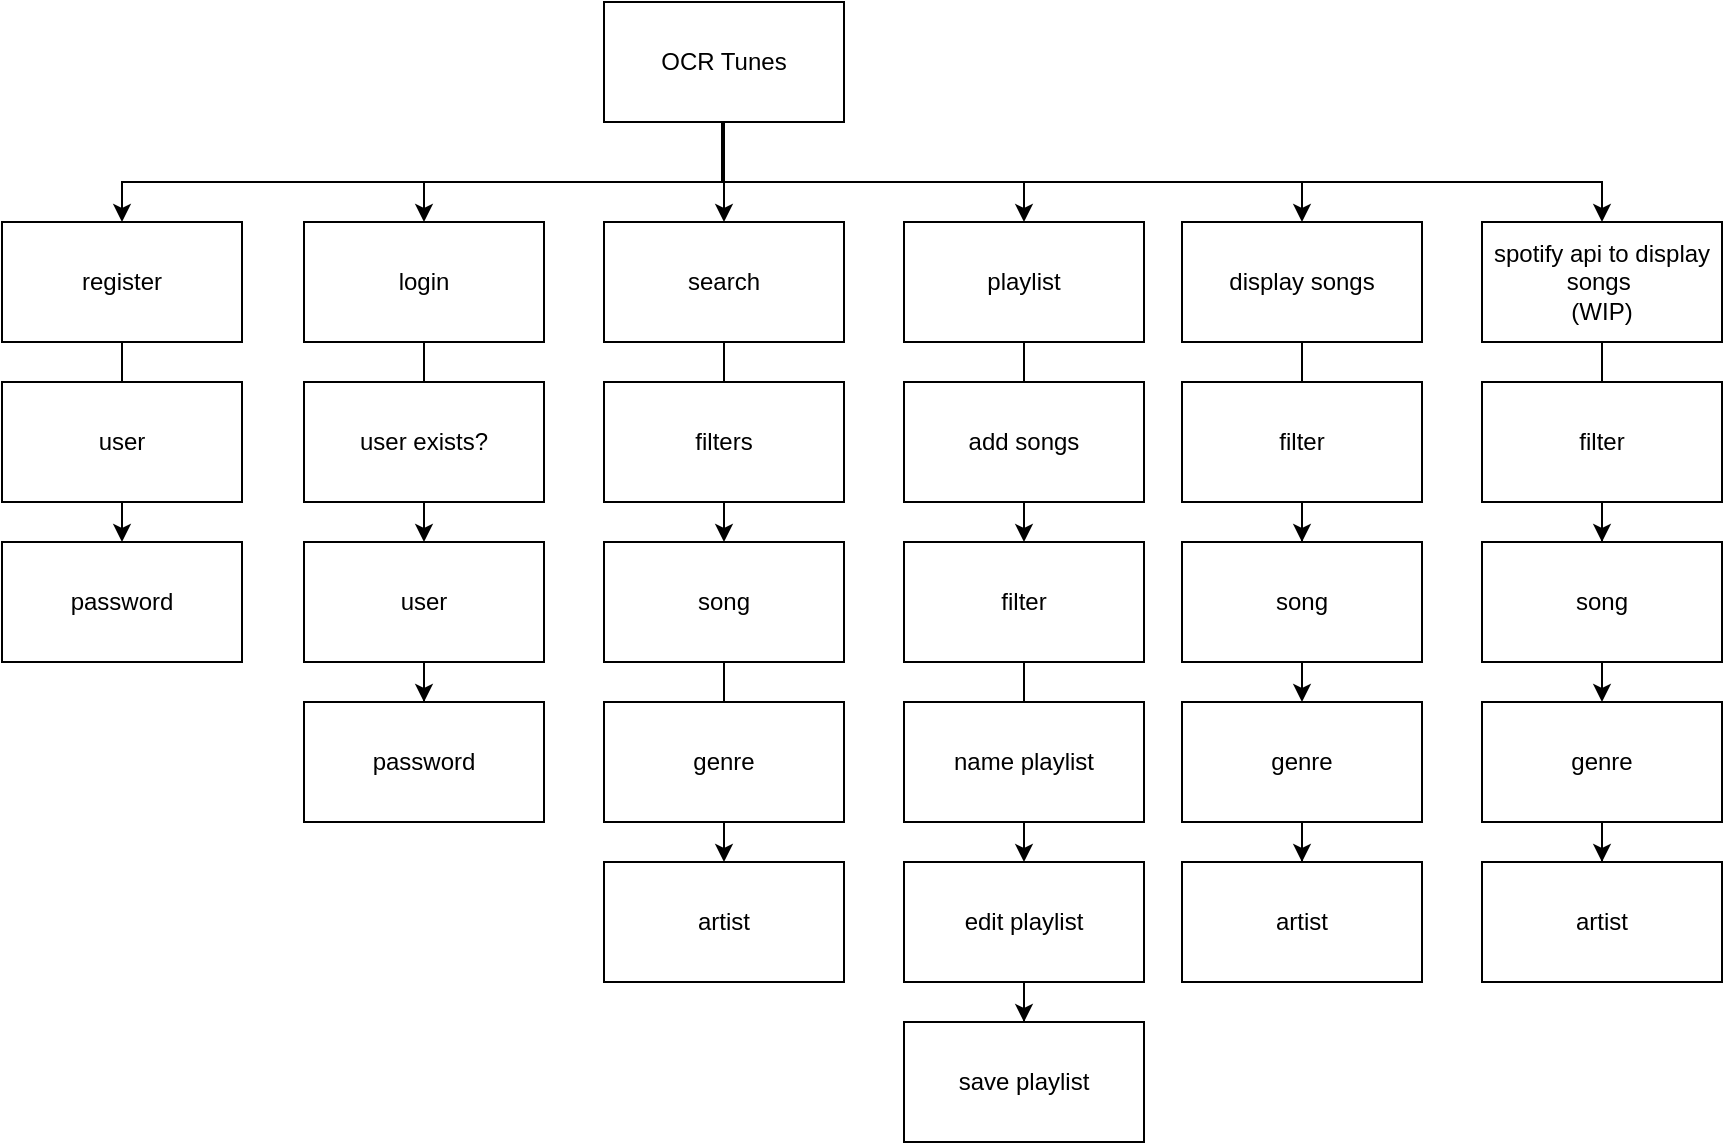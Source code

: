 <mxfile version="21.1.8" type="device">
  <diagram name="Page-1" id="gVdlbr5j7Xzu8rE6O_vq">
    <mxGraphModel dx="926" dy="509" grid="1" gridSize="10" guides="1" tooltips="1" connect="1" arrows="1" fold="1" page="1" pageScale="1" pageWidth="827" pageHeight="1169" math="0" shadow="0">
      <root>
        <mxCell id="0" />
        <mxCell id="1" parent="0" />
        <mxCell id="O1NP7MRXnoPiJAzECiC_-8" style="edgeStyle=orthogonalEdgeStyle;rounded=0;orthogonalLoop=1;jettySize=auto;html=1;entryX=0.5;entryY=0;entryDx=0;entryDy=0;" edge="1" parent="1" source="O1NP7MRXnoPiJAzECiC_-1" target="O1NP7MRXnoPiJAzECiC_-3">
          <mxGeometry relative="1" as="geometry">
            <Array as="points">
              <mxPoint x="315" y="110" />
              <mxPoint x="391" y="110" />
              <mxPoint x="391" y="130" />
            </Array>
          </mxGeometry>
        </mxCell>
        <mxCell id="O1NP7MRXnoPiJAzECiC_-20" value="" style="edgeStyle=orthogonalEdgeStyle;rounded=0;orthogonalLoop=1;jettySize=auto;html=1;" edge="1" parent="1" source="O1NP7MRXnoPiJAzECiC_-1" target="O1NP7MRXnoPiJAzECiC_-4">
          <mxGeometry relative="1" as="geometry">
            <Array as="points">
              <mxPoint x="391" y="110" />
              <mxPoint x="241" y="110" />
            </Array>
          </mxGeometry>
        </mxCell>
        <mxCell id="O1NP7MRXnoPiJAzECiC_-27" value="" style="edgeStyle=orthogonalEdgeStyle;rounded=0;orthogonalLoop=1;jettySize=auto;html=1;" edge="1" parent="1" source="O1NP7MRXnoPiJAzECiC_-1" target="O1NP7MRXnoPiJAzECiC_-26">
          <mxGeometry relative="1" as="geometry">
            <Array as="points">
              <mxPoint x="390" y="110" />
              <mxPoint x="541" y="110" />
            </Array>
          </mxGeometry>
        </mxCell>
        <mxCell id="O1NP7MRXnoPiJAzECiC_-44" style="edgeStyle=orthogonalEdgeStyle;rounded=0;orthogonalLoop=1;jettySize=auto;html=1;entryX=0.5;entryY=0;entryDx=0;entryDy=0;" edge="1" parent="1" source="O1NP7MRXnoPiJAzECiC_-1" target="O1NP7MRXnoPiJAzECiC_-37">
          <mxGeometry relative="1" as="geometry">
            <mxPoint x="680" y="110" as="targetPoint" />
            <Array as="points">
              <mxPoint x="391" y="110" />
              <mxPoint x="680" y="110" />
            </Array>
          </mxGeometry>
        </mxCell>
        <mxCell id="O1NP7MRXnoPiJAzECiC_-46" style="edgeStyle=orthogonalEdgeStyle;rounded=0;orthogonalLoop=1;jettySize=auto;html=1;entryX=0.5;entryY=0;entryDx=0;entryDy=0;" edge="1" parent="1" source="O1NP7MRXnoPiJAzECiC_-1" target="O1NP7MRXnoPiJAzECiC_-2">
          <mxGeometry relative="1" as="geometry">
            <Array as="points">
              <mxPoint x="391" y="110" />
              <mxPoint x="90" y="110" />
            </Array>
          </mxGeometry>
        </mxCell>
        <mxCell id="O1NP7MRXnoPiJAzECiC_-55" style="edgeStyle=orthogonalEdgeStyle;rounded=0;orthogonalLoop=1;jettySize=auto;html=1;entryX=0.5;entryY=0;entryDx=0;entryDy=0;" edge="1" parent="1" source="O1NP7MRXnoPiJAzECiC_-1" target="O1NP7MRXnoPiJAzECiC_-48">
          <mxGeometry relative="1" as="geometry">
            <Array as="points">
              <mxPoint x="391" y="110" />
              <mxPoint x="830" y="110" />
            </Array>
          </mxGeometry>
        </mxCell>
        <mxCell id="O1NP7MRXnoPiJAzECiC_-1" value="OCR Tunes" style="rounded=0;whiteSpace=wrap;html=1;" vertex="1" parent="1">
          <mxGeometry x="331" y="20" width="120" height="60" as="geometry" />
        </mxCell>
        <mxCell id="O1NP7MRXnoPiJAzECiC_-13" value="" style="edgeStyle=orthogonalEdgeStyle;rounded=0;orthogonalLoop=1;jettySize=auto;html=1;" edge="1" parent="1" source="O1NP7MRXnoPiJAzECiC_-2" target="O1NP7MRXnoPiJAzECiC_-12">
          <mxGeometry relative="1" as="geometry" />
        </mxCell>
        <mxCell id="O1NP7MRXnoPiJAzECiC_-2" value="register" style="rounded=0;whiteSpace=wrap;html=1;" vertex="1" parent="1">
          <mxGeometry x="30" y="130" width="120" height="60" as="geometry" />
        </mxCell>
        <mxCell id="O1NP7MRXnoPiJAzECiC_-18" value="" style="edgeStyle=orthogonalEdgeStyle;rounded=0;orthogonalLoop=1;jettySize=auto;html=1;" edge="1" parent="1" source="O1NP7MRXnoPiJAzECiC_-3" target="O1NP7MRXnoPiJAzECiC_-15">
          <mxGeometry relative="1" as="geometry" />
        </mxCell>
        <mxCell id="O1NP7MRXnoPiJAzECiC_-3" value="search" style="rounded=0;whiteSpace=wrap;html=1;" vertex="1" parent="1">
          <mxGeometry x="331" y="130" width="120" height="60" as="geometry" />
        </mxCell>
        <mxCell id="O1NP7MRXnoPiJAzECiC_-24" value="" style="edgeStyle=orthogonalEdgeStyle;rounded=0;orthogonalLoop=1;jettySize=auto;html=1;" edge="1" parent="1" source="O1NP7MRXnoPiJAzECiC_-4" target="O1NP7MRXnoPiJAzECiC_-22">
          <mxGeometry relative="1" as="geometry" />
        </mxCell>
        <mxCell id="O1NP7MRXnoPiJAzECiC_-4" value="login" style="rounded=0;whiteSpace=wrap;html=1;" vertex="1" parent="1">
          <mxGeometry x="181" y="130" width="120" height="60" as="geometry" />
        </mxCell>
        <mxCell id="O1NP7MRXnoPiJAzECiC_-11" value="user" style="rounded=0;whiteSpace=wrap;html=1;" vertex="1" parent="1">
          <mxGeometry x="30" y="210" width="120" height="60" as="geometry" />
        </mxCell>
        <mxCell id="O1NP7MRXnoPiJAzECiC_-12" value="password" style="rounded=0;whiteSpace=wrap;html=1;" vertex="1" parent="1">
          <mxGeometry x="30" y="290" width="120" height="60" as="geometry" />
        </mxCell>
        <mxCell id="O1NP7MRXnoPiJAzECiC_-14" value="filters" style="rounded=0;whiteSpace=wrap;html=1;" vertex="1" parent="1">
          <mxGeometry x="331" y="210" width="120" height="60" as="geometry" />
        </mxCell>
        <mxCell id="O1NP7MRXnoPiJAzECiC_-19" value="" style="edgeStyle=orthogonalEdgeStyle;rounded=0;orthogonalLoop=1;jettySize=auto;html=1;" edge="1" parent="1" source="O1NP7MRXnoPiJAzECiC_-15" target="O1NP7MRXnoPiJAzECiC_-17">
          <mxGeometry relative="1" as="geometry" />
        </mxCell>
        <mxCell id="O1NP7MRXnoPiJAzECiC_-15" value="song" style="rounded=0;whiteSpace=wrap;html=1;" vertex="1" parent="1">
          <mxGeometry x="331" y="290" width="120" height="60" as="geometry" />
        </mxCell>
        <mxCell id="O1NP7MRXnoPiJAzECiC_-16" value="genre" style="rounded=0;whiteSpace=wrap;html=1;" vertex="1" parent="1">
          <mxGeometry x="331" y="370" width="120" height="60" as="geometry" />
        </mxCell>
        <mxCell id="O1NP7MRXnoPiJAzECiC_-17" value="artist" style="rounded=0;whiteSpace=wrap;html=1;" vertex="1" parent="1">
          <mxGeometry x="331" y="450" width="120" height="60" as="geometry" />
        </mxCell>
        <mxCell id="O1NP7MRXnoPiJAzECiC_-21" value="user exists?" style="rounded=0;whiteSpace=wrap;html=1;" vertex="1" parent="1">
          <mxGeometry x="181" y="210" width="120" height="60" as="geometry" />
        </mxCell>
        <mxCell id="O1NP7MRXnoPiJAzECiC_-25" value="" style="edgeStyle=orthogonalEdgeStyle;rounded=0;orthogonalLoop=1;jettySize=auto;html=1;" edge="1" parent="1" source="O1NP7MRXnoPiJAzECiC_-22" target="O1NP7MRXnoPiJAzECiC_-23">
          <mxGeometry relative="1" as="geometry" />
        </mxCell>
        <mxCell id="O1NP7MRXnoPiJAzECiC_-22" value="user" style="rounded=0;whiteSpace=wrap;html=1;" vertex="1" parent="1">
          <mxGeometry x="181" y="290" width="120" height="60" as="geometry" />
        </mxCell>
        <mxCell id="O1NP7MRXnoPiJAzECiC_-23" value="password" style="rounded=0;whiteSpace=wrap;html=1;" vertex="1" parent="1">
          <mxGeometry x="181" y="370" width="120" height="60" as="geometry" />
        </mxCell>
        <mxCell id="O1NP7MRXnoPiJAzECiC_-33" value="" style="edgeStyle=orthogonalEdgeStyle;rounded=0;orthogonalLoop=1;jettySize=auto;html=1;" edge="1" parent="1" source="O1NP7MRXnoPiJAzECiC_-26" target="O1NP7MRXnoPiJAzECiC_-29">
          <mxGeometry relative="1" as="geometry" />
        </mxCell>
        <mxCell id="O1NP7MRXnoPiJAzECiC_-26" value="playlist" style="whiteSpace=wrap;html=1;rounded=0;" vertex="1" parent="1">
          <mxGeometry x="481" y="130" width="120" height="60" as="geometry" />
        </mxCell>
        <mxCell id="O1NP7MRXnoPiJAzECiC_-28" value="add songs" style="whiteSpace=wrap;html=1;rounded=0;" vertex="1" parent="1">
          <mxGeometry x="481" y="210" width="120" height="60" as="geometry" />
        </mxCell>
        <mxCell id="O1NP7MRXnoPiJAzECiC_-34" value="" style="edgeStyle=orthogonalEdgeStyle;rounded=0;orthogonalLoop=1;jettySize=auto;html=1;" edge="1" parent="1" source="O1NP7MRXnoPiJAzECiC_-29" target="O1NP7MRXnoPiJAzECiC_-31">
          <mxGeometry relative="1" as="geometry" />
        </mxCell>
        <mxCell id="O1NP7MRXnoPiJAzECiC_-29" value="filter" style="whiteSpace=wrap;html=1;rounded=0;" vertex="1" parent="1">
          <mxGeometry x="481" y="290" width="120" height="60" as="geometry" />
        </mxCell>
        <mxCell id="O1NP7MRXnoPiJAzECiC_-30" value="name playlist" style="whiteSpace=wrap;html=1;rounded=0;" vertex="1" parent="1">
          <mxGeometry x="481" y="370" width="120" height="60" as="geometry" />
        </mxCell>
        <mxCell id="O1NP7MRXnoPiJAzECiC_-35" value="" style="edgeStyle=orthogonalEdgeStyle;rounded=0;orthogonalLoop=1;jettySize=auto;html=1;" edge="1" parent="1" source="O1NP7MRXnoPiJAzECiC_-31" target="O1NP7MRXnoPiJAzECiC_-32">
          <mxGeometry relative="1" as="geometry" />
        </mxCell>
        <mxCell id="O1NP7MRXnoPiJAzECiC_-31" value="edit playlist" style="whiteSpace=wrap;html=1;rounded=0;" vertex="1" parent="1">
          <mxGeometry x="481" y="450" width="120" height="60" as="geometry" />
        </mxCell>
        <mxCell id="O1NP7MRXnoPiJAzECiC_-32" value="save playlist" style="whiteSpace=wrap;html=1;rounded=0;" vertex="1" parent="1">
          <mxGeometry x="481" y="530" width="120" height="60" as="geometry" />
        </mxCell>
        <mxCell id="O1NP7MRXnoPiJAzECiC_-45" value="" style="edgeStyle=orthogonalEdgeStyle;rounded=0;orthogonalLoop=1;jettySize=auto;html=1;" edge="1" parent="1" source="O1NP7MRXnoPiJAzECiC_-37" target="O1NP7MRXnoPiJAzECiC_-40">
          <mxGeometry relative="1" as="geometry" />
        </mxCell>
        <mxCell id="O1NP7MRXnoPiJAzECiC_-37" value="display songs" style="whiteSpace=wrap;html=1;rounded=0;" vertex="1" parent="1">
          <mxGeometry x="620" y="130" width="120" height="60" as="geometry" />
        </mxCell>
        <mxCell id="O1NP7MRXnoPiJAzECiC_-38" value="" style="edgeStyle=orthogonalEdgeStyle;rounded=0;orthogonalLoop=1;jettySize=auto;html=1;" edge="1" source="O1NP7MRXnoPiJAzECiC_-39" target="O1NP7MRXnoPiJAzECiC_-42" parent="1">
          <mxGeometry relative="1" as="geometry" />
        </mxCell>
        <mxCell id="O1NP7MRXnoPiJAzECiC_-39" value="filter" style="whiteSpace=wrap;html=1;rounded=0;" vertex="1" parent="1">
          <mxGeometry x="620" y="210" width="120" height="60" as="geometry" />
        </mxCell>
        <mxCell id="O1NP7MRXnoPiJAzECiC_-40" value="song" style="whiteSpace=wrap;html=1;rounded=0;" vertex="1" parent="1">
          <mxGeometry x="620" y="290" width="120" height="60" as="geometry" />
        </mxCell>
        <mxCell id="O1NP7MRXnoPiJAzECiC_-41" value="" style="edgeStyle=orthogonalEdgeStyle;rounded=0;orthogonalLoop=1;jettySize=auto;html=1;" edge="1" source="O1NP7MRXnoPiJAzECiC_-42" target="O1NP7MRXnoPiJAzECiC_-43" parent="1">
          <mxGeometry relative="1" as="geometry" />
        </mxCell>
        <mxCell id="O1NP7MRXnoPiJAzECiC_-42" value="genre" style="whiteSpace=wrap;html=1;rounded=0;" vertex="1" parent="1">
          <mxGeometry x="620" y="370" width="120" height="60" as="geometry" />
        </mxCell>
        <mxCell id="O1NP7MRXnoPiJAzECiC_-43" value="artist" style="whiteSpace=wrap;html=1;rounded=0;" vertex="1" parent="1">
          <mxGeometry x="620" y="450" width="120" height="60" as="geometry" />
        </mxCell>
        <mxCell id="O1NP7MRXnoPiJAzECiC_-47" value="" style="edgeStyle=orthogonalEdgeStyle;rounded=0;orthogonalLoop=1;jettySize=auto;html=1;" edge="1" source="O1NP7MRXnoPiJAzECiC_-48" target="O1NP7MRXnoPiJAzECiC_-51" parent="1">
          <mxGeometry relative="1" as="geometry" />
        </mxCell>
        <mxCell id="O1NP7MRXnoPiJAzECiC_-48" value="spotify api to display songs&amp;nbsp;&lt;br&gt;(WIP)" style="whiteSpace=wrap;html=1;rounded=0;" vertex="1" parent="1">
          <mxGeometry x="770" y="130" width="120" height="60" as="geometry" />
        </mxCell>
        <mxCell id="O1NP7MRXnoPiJAzECiC_-49" value="" style="edgeStyle=orthogonalEdgeStyle;rounded=0;orthogonalLoop=1;jettySize=auto;html=1;" edge="1" source="O1NP7MRXnoPiJAzECiC_-50" target="O1NP7MRXnoPiJAzECiC_-53" parent="1">
          <mxGeometry relative="1" as="geometry" />
        </mxCell>
        <mxCell id="O1NP7MRXnoPiJAzECiC_-50" value="filter" style="whiteSpace=wrap;html=1;rounded=0;" vertex="1" parent="1">
          <mxGeometry x="770" y="210" width="120" height="60" as="geometry" />
        </mxCell>
        <mxCell id="O1NP7MRXnoPiJAzECiC_-51" value="song" style="whiteSpace=wrap;html=1;rounded=0;" vertex="1" parent="1">
          <mxGeometry x="770" y="290" width="120" height="60" as="geometry" />
        </mxCell>
        <mxCell id="O1NP7MRXnoPiJAzECiC_-52" value="" style="edgeStyle=orthogonalEdgeStyle;rounded=0;orthogonalLoop=1;jettySize=auto;html=1;" edge="1" source="O1NP7MRXnoPiJAzECiC_-53" target="O1NP7MRXnoPiJAzECiC_-54" parent="1">
          <mxGeometry relative="1" as="geometry" />
        </mxCell>
        <mxCell id="O1NP7MRXnoPiJAzECiC_-53" value="genre" style="whiteSpace=wrap;html=1;rounded=0;" vertex="1" parent="1">
          <mxGeometry x="770" y="370" width="120" height="60" as="geometry" />
        </mxCell>
        <mxCell id="O1NP7MRXnoPiJAzECiC_-54" value="artist" style="whiteSpace=wrap;html=1;rounded=0;" vertex="1" parent="1">
          <mxGeometry x="770" y="450" width="120" height="60" as="geometry" />
        </mxCell>
      </root>
    </mxGraphModel>
  </diagram>
</mxfile>
